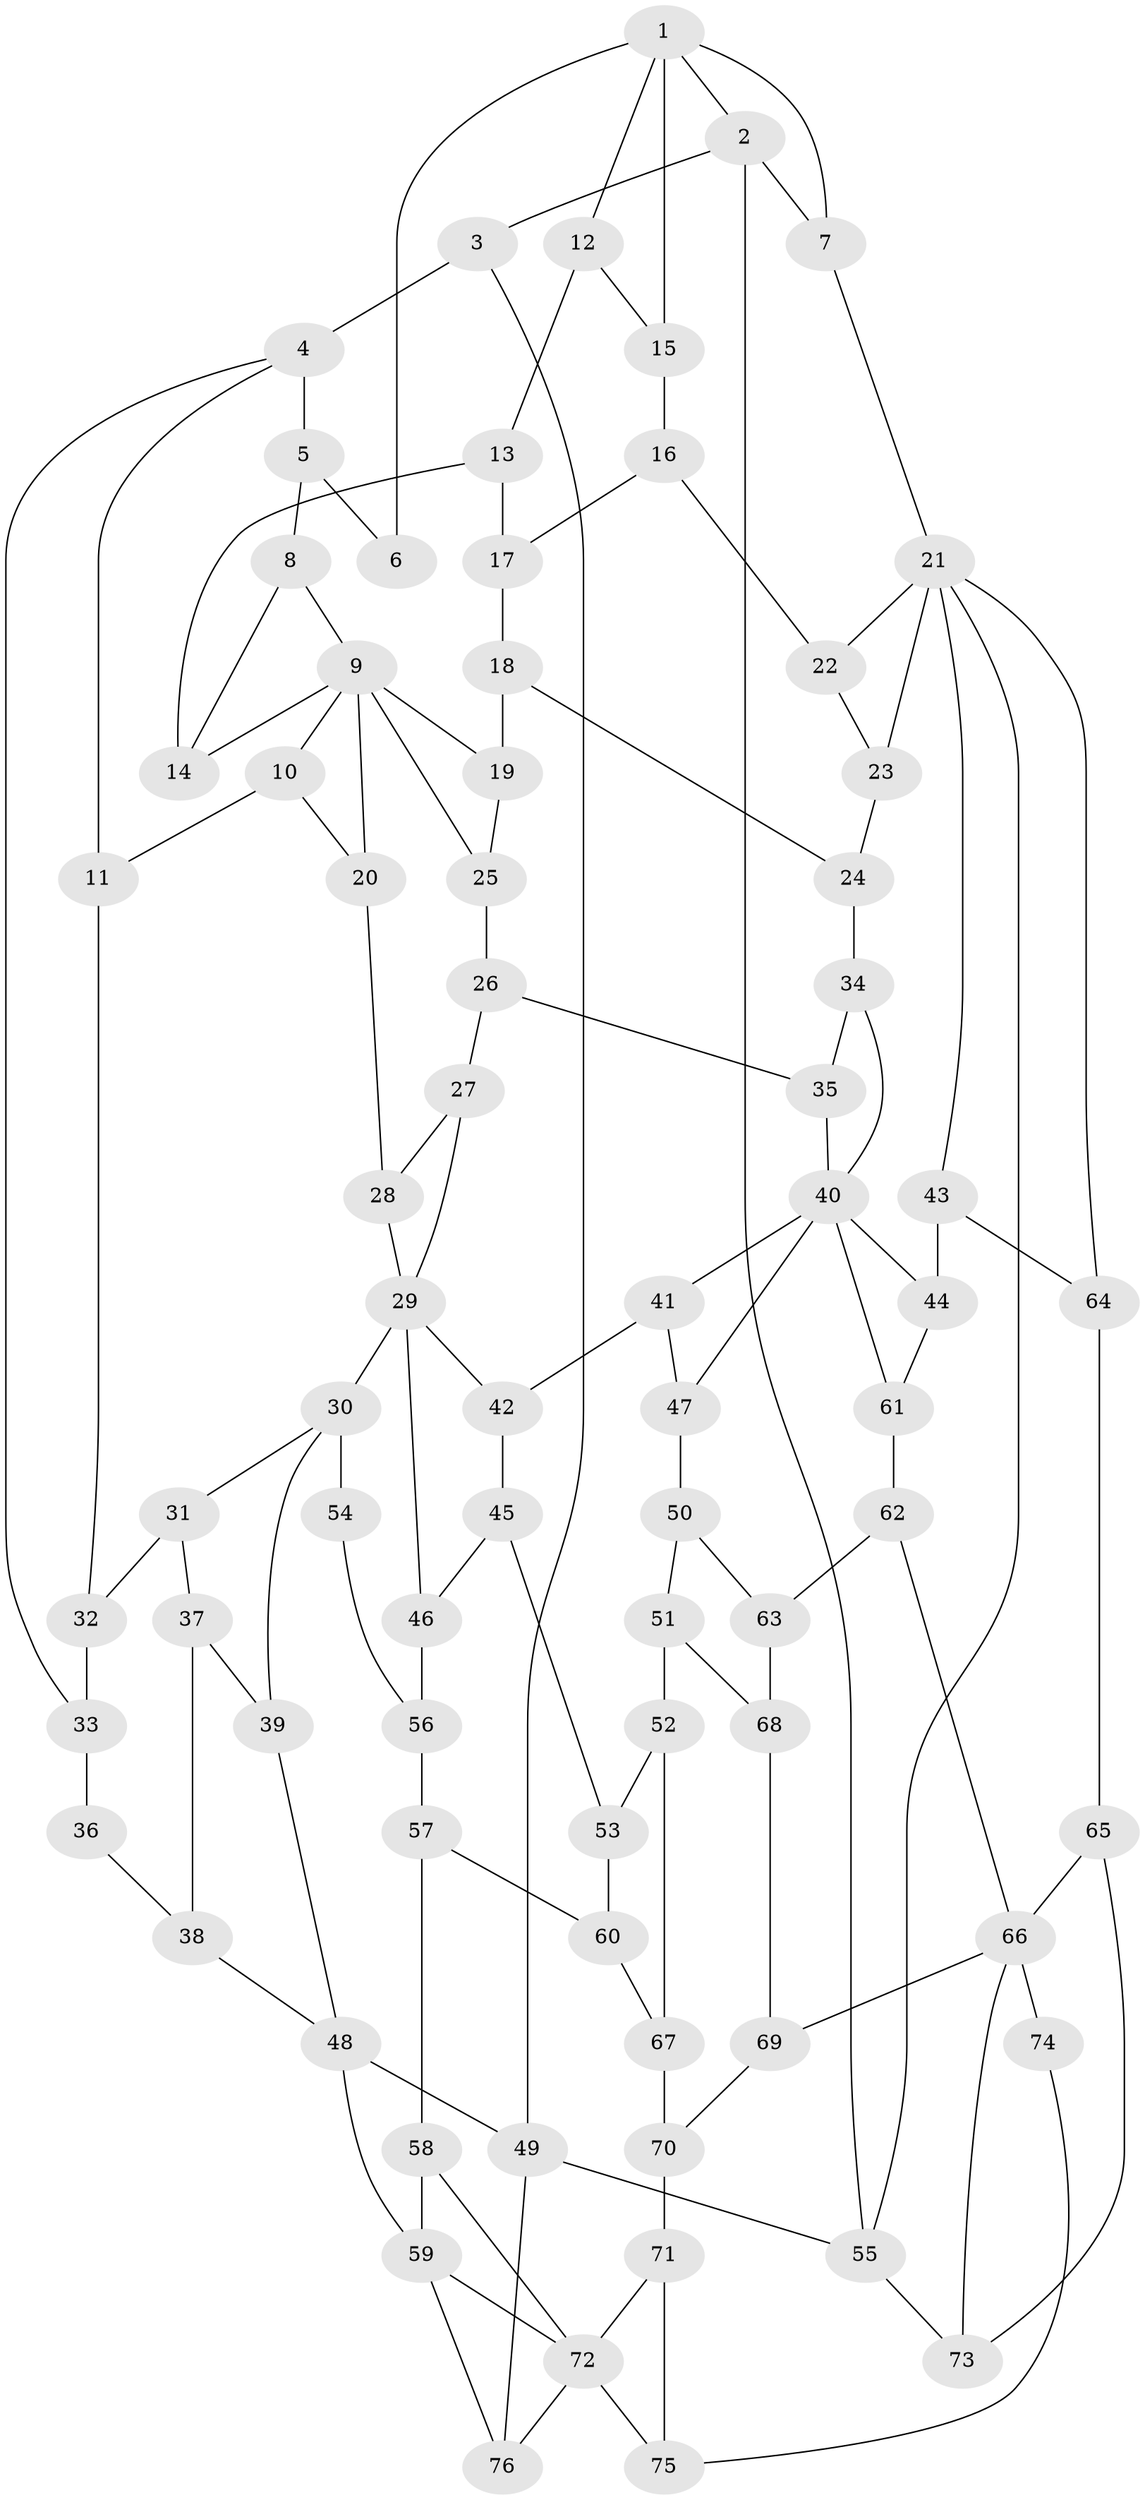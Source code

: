 // original degree distribution, {3: 0.027777777777777776, 6: 0.23148148148148148, 4: 0.23148148148148148, 5: 0.5092592592592593}
// Generated by graph-tools (version 1.1) at 2025/54/03/04/25 22:54:25]
// undirected, 76 vertices, 124 edges
graph export_dot {
  node [color=gray90,style=filled];
  1;
  2;
  3;
  4;
  5;
  6;
  7;
  8;
  9;
  10;
  11;
  12;
  13;
  14;
  15;
  16;
  17;
  18;
  19;
  20;
  21;
  22;
  23;
  24;
  25;
  26;
  27;
  28;
  29;
  30;
  31;
  32;
  33;
  34;
  35;
  36;
  37;
  38;
  39;
  40;
  41;
  42;
  43;
  44;
  45;
  46;
  47;
  48;
  49;
  50;
  51;
  52;
  53;
  54;
  55;
  56;
  57;
  58;
  59;
  60;
  61;
  62;
  63;
  64;
  65;
  66;
  67;
  68;
  69;
  70;
  71;
  72;
  73;
  74;
  75;
  76;
  1 -- 2 [weight=1.0];
  1 -- 6 [weight=1.0];
  1 -- 7 [weight=1.0];
  1 -- 12 [weight=1.0];
  1 -- 15 [weight=1.0];
  2 -- 3 [weight=1.0];
  2 -- 7 [weight=1.0];
  2 -- 55 [weight=1.0];
  3 -- 4 [weight=2.0];
  3 -- 49 [weight=1.0];
  4 -- 5 [weight=1.0];
  4 -- 11 [weight=1.0];
  4 -- 33 [weight=1.0];
  5 -- 6 [weight=1.0];
  5 -- 8 [weight=1.0];
  7 -- 21 [weight=1.0];
  8 -- 9 [weight=1.0];
  8 -- 14 [weight=1.0];
  9 -- 10 [weight=1.0];
  9 -- 14 [weight=1.0];
  9 -- 19 [weight=1.0];
  9 -- 20 [weight=1.0];
  9 -- 25 [weight=1.0];
  10 -- 11 [weight=1.0];
  10 -- 20 [weight=1.0];
  11 -- 32 [weight=1.0];
  12 -- 13 [weight=1.0];
  12 -- 15 [weight=1.0];
  13 -- 14 [weight=1.0];
  13 -- 17 [weight=1.0];
  15 -- 16 [weight=1.0];
  16 -- 17 [weight=1.0];
  16 -- 22 [weight=1.0];
  17 -- 18 [weight=1.0];
  18 -- 19 [weight=1.0];
  18 -- 24 [weight=1.0];
  19 -- 25 [weight=1.0];
  20 -- 28 [weight=1.0];
  21 -- 22 [weight=1.0];
  21 -- 23 [weight=1.0];
  21 -- 43 [weight=1.0];
  21 -- 55 [weight=1.0];
  21 -- 64 [weight=1.0];
  22 -- 23 [weight=1.0];
  23 -- 24 [weight=1.0];
  24 -- 34 [weight=1.0];
  25 -- 26 [weight=1.0];
  26 -- 27 [weight=1.0];
  26 -- 35 [weight=1.0];
  27 -- 28 [weight=1.0];
  27 -- 29 [weight=1.0];
  28 -- 29 [weight=1.0];
  29 -- 30 [weight=2.0];
  29 -- 42 [weight=1.0];
  29 -- 46 [weight=1.0];
  30 -- 31 [weight=1.0];
  30 -- 39 [weight=1.0];
  30 -- 54 [weight=2.0];
  31 -- 32 [weight=1.0];
  31 -- 37 [weight=1.0];
  32 -- 33 [weight=1.0];
  33 -- 36 [weight=2.0];
  34 -- 35 [weight=1.0];
  34 -- 40 [weight=1.0];
  35 -- 40 [weight=1.0];
  36 -- 38 [weight=1.0];
  37 -- 38 [weight=1.0];
  37 -- 39 [weight=1.0];
  38 -- 48 [weight=1.0];
  39 -- 48 [weight=1.0];
  40 -- 41 [weight=1.0];
  40 -- 44 [weight=1.0];
  40 -- 47 [weight=1.0];
  40 -- 61 [weight=1.0];
  41 -- 42 [weight=1.0];
  41 -- 47 [weight=1.0];
  42 -- 45 [weight=1.0];
  43 -- 44 [weight=1.0];
  43 -- 64 [weight=1.0];
  44 -- 61 [weight=1.0];
  45 -- 46 [weight=1.0];
  45 -- 53 [weight=1.0];
  46 -- 56 [weight=1.0];
  47 -- 50 [weight=1.0];
  48 -- 49 [weight=1.0];
  48 -- 59 [weight=2.0];
  49 -- 55 [weight=1.0];
  49 -- 76 [weight=1.0];
  50 -- 51 [weight=1.0];
  50 -- 63 [weight=1.0];
  51 -- 52 [weight=1.0];
  51 -- 68 [weight=1.0];
  52 -- 53 [weight=1.0];
  52 -- 67 [weight=1.0];
  53 -- 60 [weight=1.0];
  54 -- 56 [weight=1.0];
  55 -- 73 [weight=1.0];
  56 -- 57 [weight=1.0];
  57 -- 58 [weight=1.0];
  57 -- 60 [weight=1.0];
  58 -- 59 [weight=1.0];
  58 -- 72 [weight=1.0];
  59 -- 72 [weight=2.0];
  59 -- 76 [weight=1.0];
  60 -- 67 [weight=1.0];
  61 -- 62 [weight=1.0];
  62 -- 63 [weight=1.0];
  62 -- 66 [weight=1.0];
  63 -- 68 [weight=1.0];
  64 -- 65 [weight=1.0];
  65 -- 66 [weight=1.0];
  65 -- 73 [weight=1.0];
  66 -- 69 [weight=1.0];
  66 -- 73 [weight=1.0];
  66 -- 74 [weight=2.0];
  67 -- 70 [weight=1.0];
  68 -- 69 [weight=1.0];
  69 -- 70 [weight=1.0];
  70 -- 71 [weight=1.0];
  71 -- 72 [weight=1.0];
  71 -- 75 [weight=1.0];
  72 -- 75 [weight=1.0];
  72 -- 76 [weight=1.0];
  74 -- 75 [weight=1.0];
}
